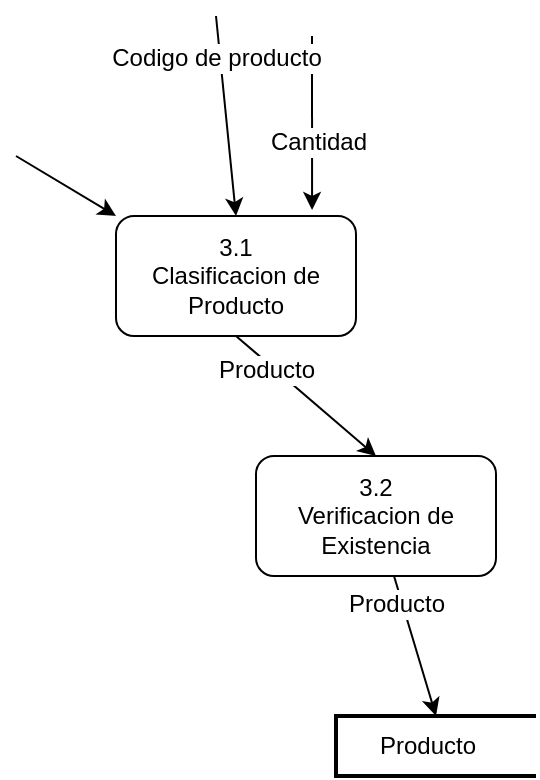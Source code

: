 <mxfile version="12.1.0" type="device" pages="1"><diagram id="PoDbJcZhf3v891BJepXV" name="Page-1"><mxGraphModel dx="551" dy="599" grid="1" gridSize="10" guides="1" tooltips="1" connect="1" arrows="1" fold="1" page="1" pageScale="1" pageWidth="850" pageHeight="1100" math="0" shadow="0"><root><mxCell id="0"/><mxCell id="1" parent="0"/><mxCell id="snAHuqlN03sdnoS_7xsD-1" value="3.1&lt;br&gt;Clasificacion de Producto" style="rounded=1;whiteSpace=wrap;html=1;" vertex="1" parent="1"><mxGeometry x="90" y="160" width="120" height="60" as="geometry"/></mxCell><mxCell id="snAHuqlN03sdnoS_7xsD-4" value="" style="endArrow=classic;html=1;entryX=0.817;entryY=-0.05;entryDx=0;entryDy=0;entryPerimeter=0;" edge="1" parent="1" target="snAHuqlN03sdnoS_7xsD-1"><mxGeometry width="50" height="50" relative="1" as="geometry"><mxPoint x="188" y="70" as="sourcePoint"/><mxPoint x="210" y="90" as="targetPoint"/></mxGeometry></mxCell><mxCell id="snAHuqlN03sdnoS_7xsD-10" value="Cantidad" style="text;html=1;resizable=0;points=[];align=center;verticalAlign=middle;labelBackgroundColor=#ffffff;" vertex="1" connectable="0" parent="snAHuqlN03sdnoS_7xsD-4"><mxGeometry x="0.218" y="3" relative="1" as="geometry"><mxPoint as="offset"/></mxGeometry></mxCell><mxCell id="snAHuqlN03sdnoS_7xsD-5" value="" style="endArrow=classic;html=1;entryX=0.5;entryY=0;entryDx=0;entryDy=0;" edge="1" parent="1" target="snAHuqlN03sdnoS_7xsD-1"><mxGeometry width="50" height="50" relative="1" as="geometry"><mxPoint x="140" y="60" as="sourcePoint"/><mxPoint x="150" y="150" as="targetPoint"/></mxGeometry></mxCell><mxCell id="snAHuqlN03sdnoS_7xsD-9" value="Codigo de producto" style="text;html=1;resizable=0;points=[];align=center;verticalAlign=middle;labelBackgroundColor=#ffffff;" vertex="1" connectable="0" parent="snAHuqlN03sdnoS_7xsD-5"><mxGeometry x="0.501" relative="1" as="geometry"><mxPoint x="-7.5" y="-54.5" as="offset"/></mxGeometry></mxCell><mxCell id="snAHuqlN03sdnoS_7xsD-11" value="" style="endArrow=classic;html=1;exitX=0.5;exitY=1;exitDx=0;exitDy=0;" edge="1" parent="1" source="snAHuqlN03sdnoS_7xsD-1"><mxGeometry width="50" height="50" relative="1" as="geometry"><mxPoint x="170" y="330" as="sourcePoint"/><mxPoint x="220" y="280" as="targetPoint"/></mxGeometry></mxCell><mxCell id="snAHuqlN03sdnoS_7xsD-12" value="Producto" style="text;html=1;resizable=0;points=[];align=center;verticalAlign=middle;labelBackgroundColor=#ffffff;" vertex="1" connectable="0" parent="snAHuqlN03sdnoS_7xsD-11"><mxGeometry x="-0.513" y="-3" relative="1" as="geometry"><mxPoint as="offset"/></mxGeometry></mxCell><mxCell id="snAHuqlN03sdnoS_7xsD-13" value="3.2&lt;br&gt;Verificacion de Existencia" style="rounded=1;whiteSpace=wrap;html=1;" vertex="1" parent="1"><mxGeometry x="160" y="280" width="120" height="60" as="geometry"/></mxCell><mxCell id="snAHuqlN03sdnoS_7xsD-15" value="" style="endArrow=classic;html=1;" edge="1" parent="1" source="snAHuqlN03sdnoS_7xsD-13"><mxGeometry width="50" height="50" relative="1" as="geometry"><mxPoint x="200" y="420" as="sourcePoint"/><mxPoint x="250" y="410" as="targetPoint"/></mxGeometry></mxCell><mxCell id="snAHuqlN03sdnoS_7xsD-17" value="Producto" style="text;html=1;resizable=0;points=[];align=center;verticalAlign=middle;labelBackgroundColor=#ffffff;" vertex="1" connectable="0" parent="snAHuqlN03sdnoS_7xsD-15"><mxGeometry x="-0.625" y="-3" relative="1" as="geometry"><mxPoint as="offset"/></mxGeometry></mxCell><mxCell id="snAHuqlN03sdnoS_7xsD-19" value="&amp;nbsp; &amp;nbsp; &amp;nbsp; Producto" style="strokeWidth=2;html=1;shape=mxgraph.flowchart.annotation_1;align=left;pointerEvents=1;connectable=0;" vertex="1" parent="1"><mxGeometry x="200" y="410" width="100" height="30" as="geometry"/></mxCell><mxCell id="snAHuqlN03sdnoS_7xsD-21" value="" style="endArrow=classic;html=1;entryX=0;entryY=0;entryDx=0;entryDy=0;entryPerimeter=0;" edge="1" parent="1" target="snAHuqlN03sdnoS_7xsD-1"><mxGeometry width="50" height="50" relative="1" as="geometry"><mxPoint x="40" y="130" as="sourcePoint"/><mxPoint x="70" y="180" as="targetPoint"/></mxGeometry></mxCell></root></mxGraphModel></diagram></mxfile>
